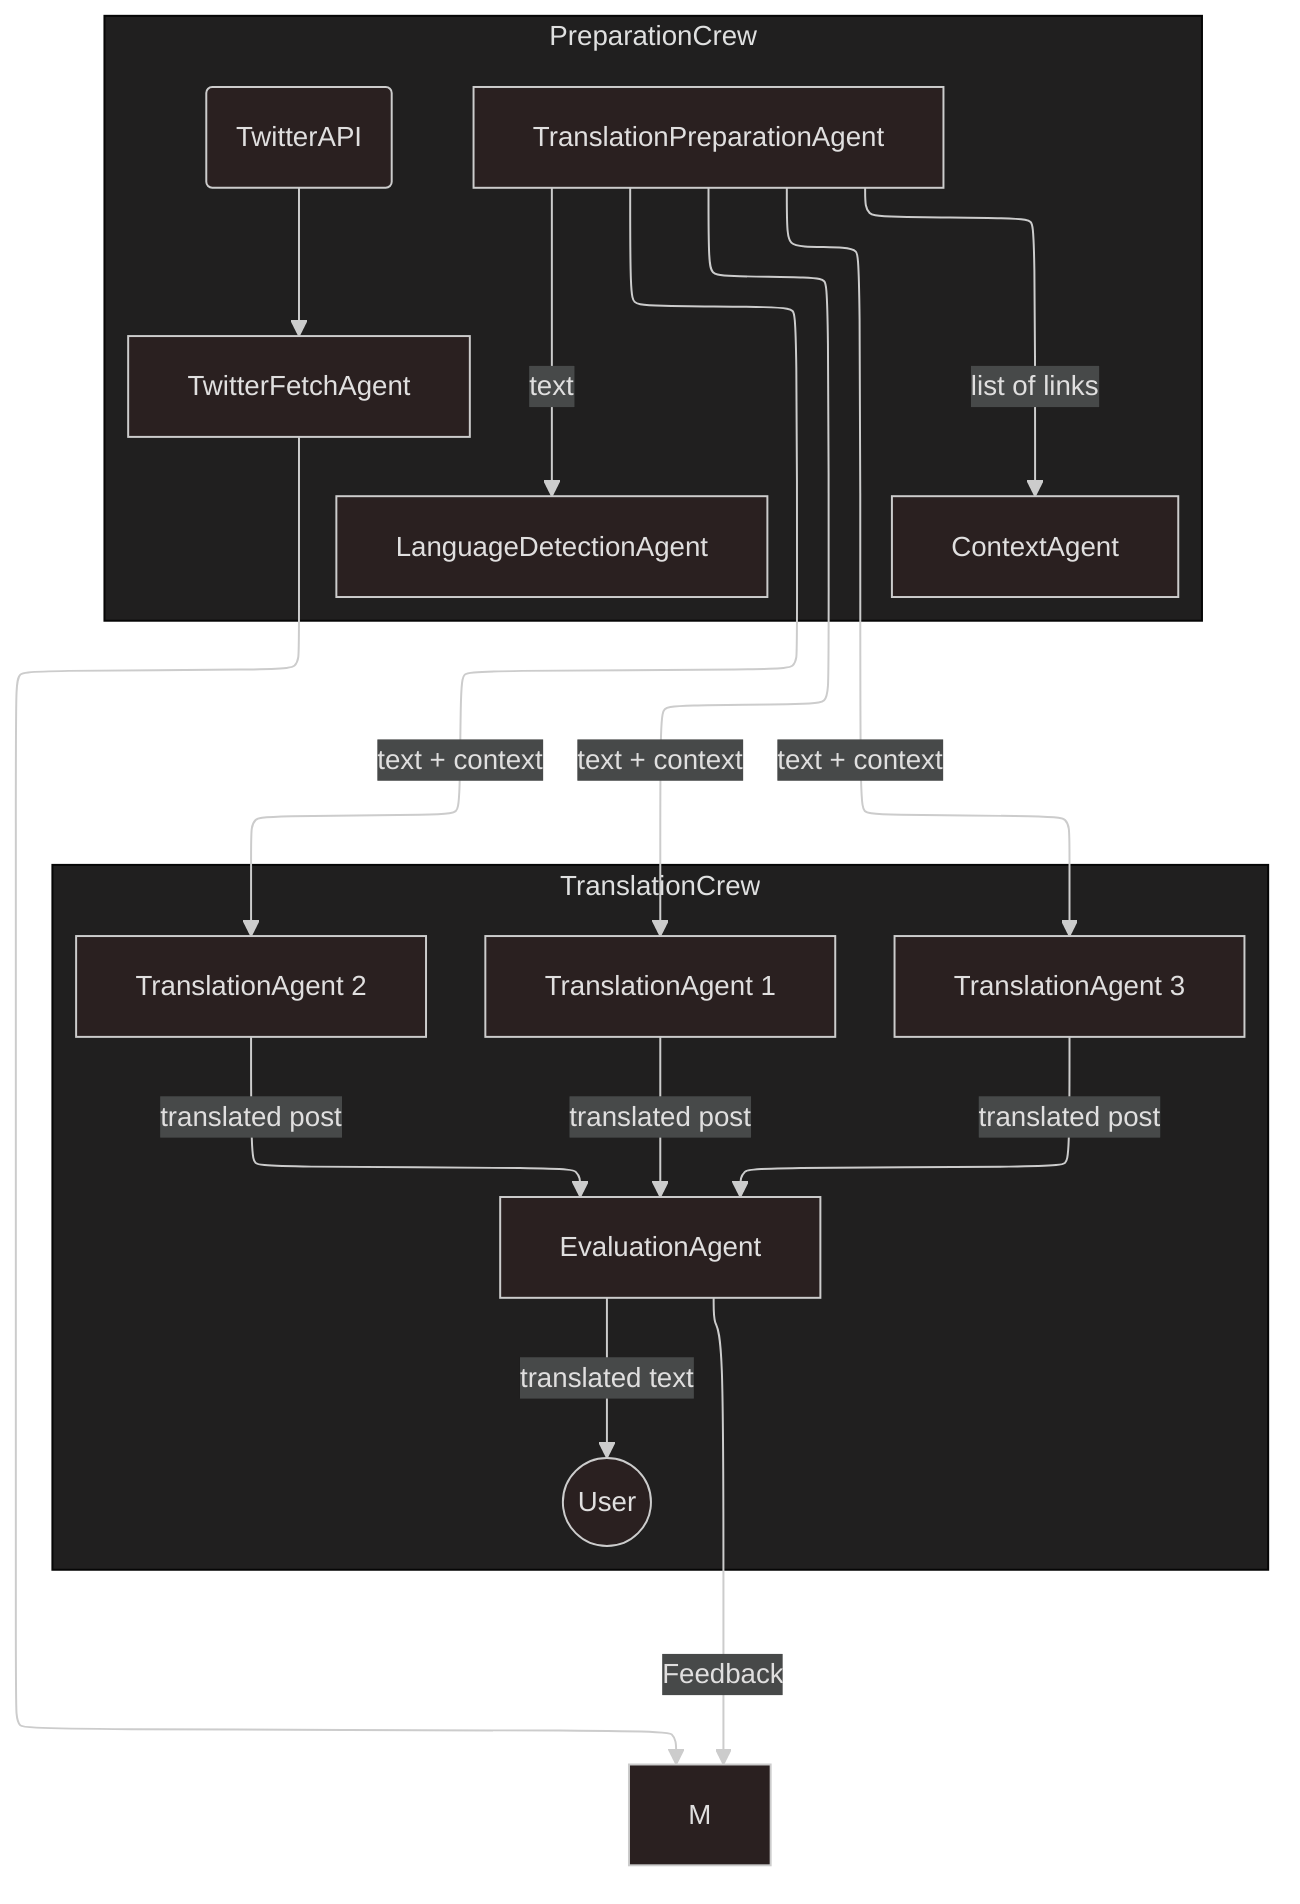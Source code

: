 ---
config:
  theme: neo-dark
  layout: elk
---
flowchart TD
 subgraph PreparationCrew["PreparationCrew"]
        Twitter("TwitterAPI")
        F["TwitterFetchAgent"]
        P["TranslationPreparationAgent"]
        L["LanguageDetectionAgent"]
        C["ContextAgent"]
  end
 subgraph TranslationCrew["TranslationCrew"]
        T1["TranslationAgent 1"]
        T2["TranslationAgent 2"]
        T3["TranslationAgent 3"]
        E["EvaluationAgent"]
        U(("User"))
  end
    Twitter --> F
    F --> M
    P -- text --> L
    P -- list of links --> C
    P -- text + context --> T1 & T2 & T3
    T1 -- translated post --> E
    T2 -- translated post --> E
    T3 -- translated post --> E
    E -- Feedback --> M
    E -- translated text --> U